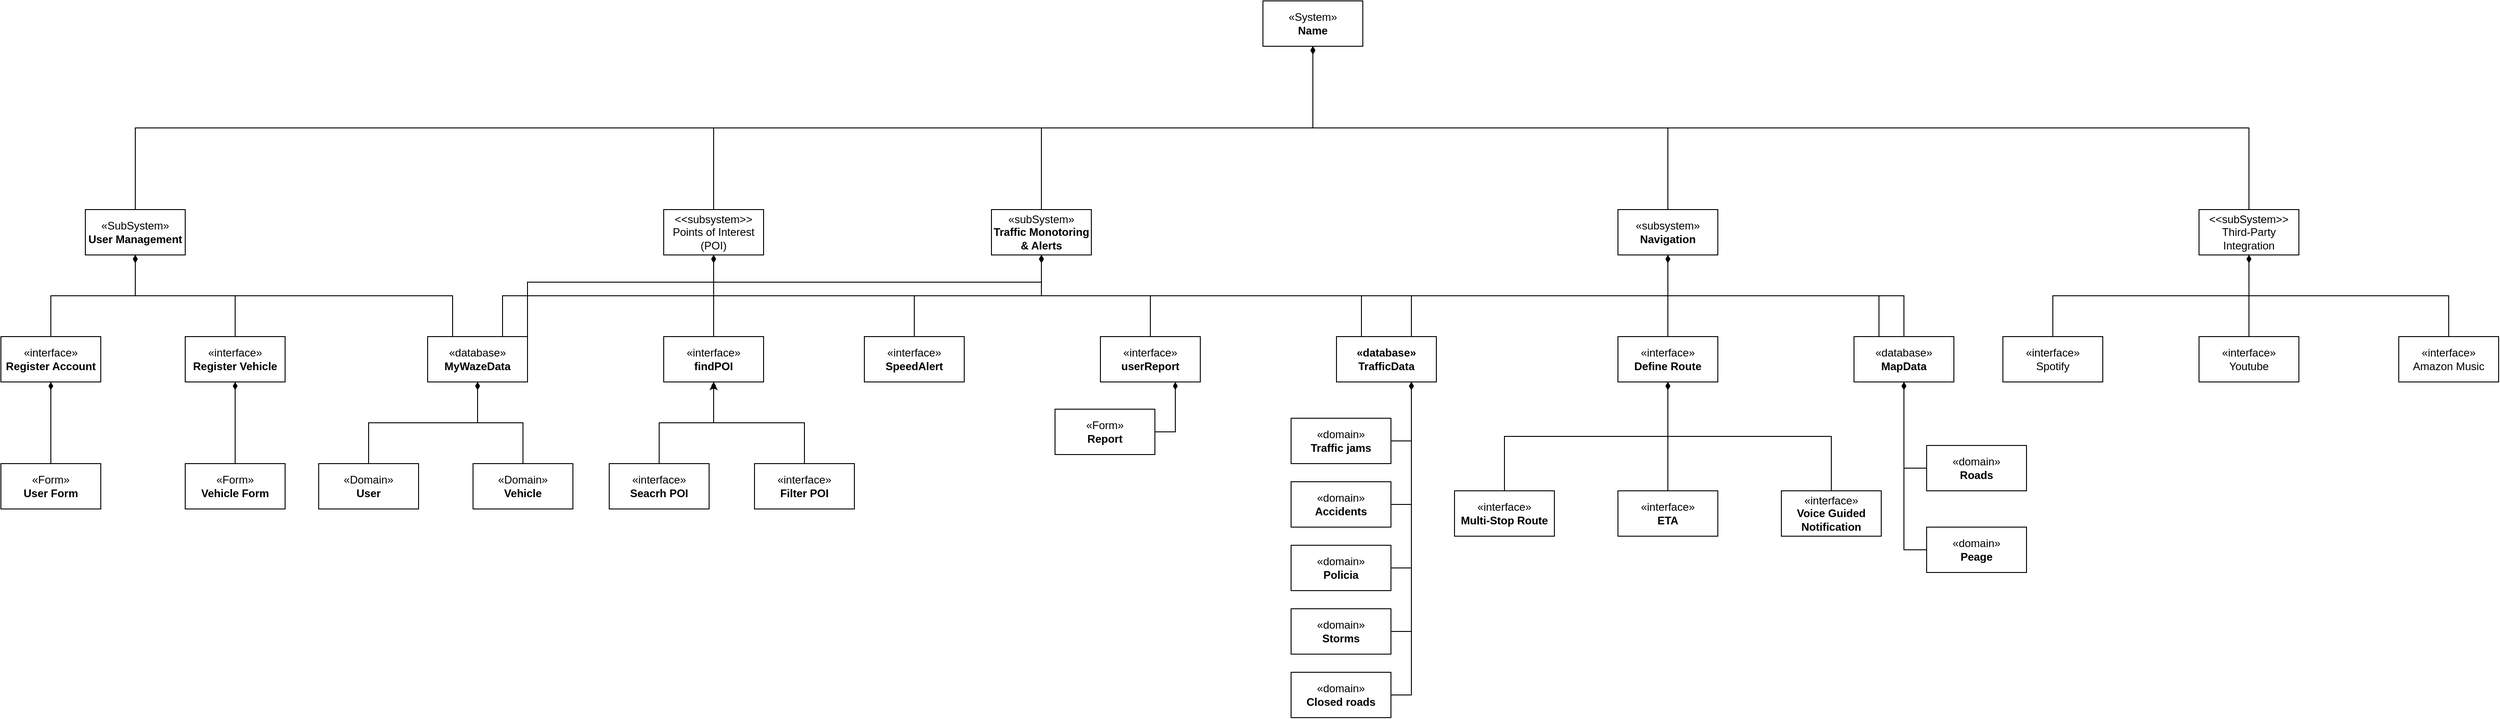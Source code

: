 <mxfile version="27.0.6">
  <diagram name="Page-1" id="rv70FW1noNGGTZR8Txte">
    <mxGraphModel dx="1915" dy="568" grid="1" gridSize="10" guides="1" tooltips="1" connect="1" arrows="1" fold="1" page="1" pageScale="1" pageWidth="827" pageHeight="1169" math="0" shadow="0">
      <root>
        <mxCell id="0" />
        <mxCell id="1" parent="0" />
        <mxCell id="NYa0R-SMuXHiYhOAjpid-2" value="«System»&lt;br&gt;&lt;b&gt;Name&lt;/b&gt;" style="html=1;whiteSpace=wrap;" parent="1" vertex="1">
          <mxGeometry x="780" y="20" width="110" height="50" as="geometry" />
        </mxCell>
        <mxCell id="NYa0R-SMuXHiYhOAjpid-31" style="edgeStyle=orthogonalEdgeStyle;rounded=0;orthogonalLoop=1;jettySize=auto;html=1;exitX=0.5;exitY=0;exitDx=0;exitDy=0;entryX=0.5;entryY=1;entryDx=0;entryDy=0;endArrow=diamondThin;endFill=1;" parent="1" source="NYa0R-SMuXHiYhOAjpid-3" target="NYa0R-SMuXHiYhOAjpid-2" edge="1">
          <mxGeometry relative="1" as="geometry" />
        </mxCell>
        <mxCell id="NYa0R-SMuXHiYhOAjpid-3" value="«SubSystem»&lt;br&gt;&lt;b&gt;User Management&lt;/b&gt;" style="html=1;whiteSpace=wrap;" parent="1" vertex="1">
          <mxGeometry x="-517" y="250" width="110" height="50" as="geometry" />
        </mxCell>
        <mxCell id="NYa0R-SMuXHiYhOAjpid-53" style="edgeStyle=orthogonalEdgeStyle;rounded=0;orthogonalLoop=1;jettySize=auto;html=1;exitX=0.5;exitY=0;exitDx=0;exitDy=0;entryX=0.5;entryY=1;entryDx=0;entryDy=0;endArrow=diamondThin;endFill=1;" parent="1" source="NYa0R-SMuXHiYhOAjpid-10" target="NYa0R-SMuXHiYhOAjpid-3" edge="1">
          <mxGeometry relative="1" as="geometry" />
        </mxCell>
        <mxCell id="NYa0R-SMuXHiYhOAjpid-10" value="«interface»&lt;br&gt;&lt;b&gt;Register Account&lt;/b&gt;" style="html=1;whiteSpace=wrap;" parent="1" vertex="1">
          <mxGeometry x="-610" y="390" width="110" height="50" as="geometry" />
        </mxCell>
        <mxCell id="NYa0R-SMuXHiYhOAjpid-51" style="edgeStyle=orthogonalEdgeStyle;rounded=0;orthogonalLoop=1;jettySize=auto;html=1;exitX=0.5;exitY=0;exitDx=0;exitDy=0;entryX=0.5;entryY=1;entryDx=0;entryDy=0;endArrow=diamondThin;endFill=1;" parent="1" source="NYa0R-SMuXHiYhOAjpid-11" target="NYa0R-SMuXHiYhOAjpid-3" edge="1">
          <mxGeometry relative="1" as="geometry" />
        </mxCell>
        <mxCell id="NYa0R-SMuXHiYhOAjpid-11" value="«interface»&lt;br&gt;&lt;b&gt;Register Vehicle&lt;/b&gt;" style="html=1;whiteSpace=wrap;" parent="1" vertex="1">
          <mxGeometry x="-407" y="390" width="110" height="50" as="geometry" />
        </mxCell>
        <mxCell id="NYa0R-SMuXHiYhOAjpid-60" style="edgeStyle=orthogonalEdgeStyle;rounded=0;orthogonalLoop=1;jettySize=auto;html=1;exitX=0.25;exitY=0;exitDx=0;exitDy=0;entryX=0.5;entryY=1;entryDx=0;entryDy=0;endArrow=diamondThin;endFill=1;" parent="1" source="NYa0R-SMuXHiYhOAjpid-13" target="NYa0R-SMuXHiYhOAjpid-3" edge="1">
          <mxGeometry relative="1" as="geometry" />
        </mxCell>
        <mxCell id="NYa0R-SMuXHiYhOAjpid-61" style="edgeStyle=orthogonalEdgeStyle;rounded=0;orthogonalLoop=1;jettySize=auto;html=1;exitX=0.75;exitY=0;exitDx=0;exitDy=0;entryX=0.5;entryY=1;entryDx=0;entryDy=0;endArrow=diamondThin;endFill=1;" parent="1" source="NYa0R-SMuXHiYhOAjpid-13" target="NYa0R-SMuXHiYhOAjpid-24" edge="1">
          <mxGeometry relative="1" as="geometry" />
        </mxCell>
        <mxCell id="ZADUOhebhtJnV6KTccMP-1" style="edgeStyle=orthogonalEdgeStyle;rounded=0;orthogonalLoop=1;jettySize=auto;html=1;exitX=1;exitY=0;exitDx=0;exitDy=0;entryX=0.5;entryY=1;entryDx=0;entryDy=0;endArrow=diamondThin;endFill=1;" edge="1" parent="1" source="NYa0R-SMuXHiYhOAjpid-13" target="NYa0R-SMuXHiYhOAjpid-16">
          <mxGeometry relative="1" as="geometry">
            <Array as="points">
              <mxPoint x="-30" y="330" />
              <mxPoint x="536" y="330" />
            </Array>
          </mxGeometry>
        </mxCell>
        <mxCell id="NYa0R-SMuXHiYhOAjpid-13" value="«database»&lt;br&gt;&lt;b&gt;MyWazeData&lt;/b&gt;" style="html=1;whiteSpace=wrap;" parent="1" vertex="1">
          <mxGeometry x="-140" y="390" width="110" height="50" as="geometry" />
        </mxCell>
        <mxCell id="NYa0R-SMuXHiYhOAjpid-47" style="edgeStyle=orthogonalEdgeStyle;rounded=0;orthogonalLoop=1;jettySize=auto;html=1;exitX=0.5;exitY=0;exitDx=0;exitDy=0;entryX=0.5;entryY=1;entryDx=0;entryDy=0;endArrow=diamondThin;endFill=1;" parent="1" source="NYa0R-SMuXHiYhOAjpid-14" target="NYa0R-SMuXHiYhOAjpid-16" edge="1">
          <mxGeometry relative="1" as="geometry" />
        </mxCell>
        <mxCell id="NYa0R-SMuXHiYhOAjpid-14" value="«interface»&lt;br&gt;&lt;b&gt;SpeedAlert&lt;/b&gt;" style="html=1;whiteSpace=wrap;" parent="1" vertex="1">
          <mxGeometry x="341" y="390" width="110" height="50" as="geometry" />
        </mxCell>
        <mxCell id="NYa0R-SMuXHiYhOAjpid-49" style="edgeStyle=orthogonalEdgeStyle;rounded=0;orthogonalLoop=1;jettySize=auto;html=1;exitX=0.5;exitY=0;exitDx=0;exitDy=0;entryX=0.5;entryY=1;entryDx=0;entryDy=0;endArrow=diamondThin;endFill=1;" parent="1" source="NYa0R-SMuXHiYhOAjpid-15" target="NYa0R-SMuXHiYhOAjpid-16" edge="1">
          <mxGeometry relative="1" as="geometry" />
        </mxCell>
        <mxCell id="NYa0R-SMuXHiYhOAjpid-15" value="«interface»&lt;br&gt;&lt;b&gt;userReport&lt;/b&gt;" style="html=1;whiteSpace=wrap;" parent="1" vertex="1">
          <mxGeometry x="601" y="390" width="110" height="50" as="geometry" />
        </mxCell>
        <mxCell id="NYa0R-SMuXHiYhOAjpid-32" style="edgeStyle=orthogonalEdgeStyle;rounded=0;orthogonalLoop=1;jettySize=auto;html=1;exitX=0.5;exitY=0;exitDx=0;exitDy=0;entryX=0.5;entryY=1;entryDx=0;entryDy=0;endArrow=diamondThin;endFill=1;" parent="1" source="NYa0R-SMuXHiYhOAjpid-16" target="NYa0R-SMuXHiYhOAjpid-2" edge="1">
          <mxGeometry relative="1" as="geometry" />
        </mxCell>
        <mxCell id="NYa0R-SMuXHiYhOAjpid-16" value="«subSystem»&lt;br&gt;&lt;b&gt;Traffic Monotoring &amp;amp; Alerts&lt;/b&gt;" style="html=1;whiteSpace=wrap;" parent="1" vertex="1">
          <mxGeometry x="481" y="250" width="110" height="50" as="geometry" />
        </mxCell>
        <mxCell id="NYa0R-SMuXHiYhOAjpid-55" style="edgeStyle=orthogonalEdgeStyle;rounded=0;orthogonalLoop=1;jettySize=auto;html=1;exitX=0.25;exitY=0;exitDx=0;exitDy=0;entryX=0.5;entryY=1;entryDx=0;entryDy=0;endArrow=diamondThin;endFill=1;" parent="1" source="NYa0R-SMuXHiYhOAjpid-17" target="NYa0R-SMuXHiYhOAjpid-16" edge="1">
          <mxGeometry relative="1" as="geometry" />
        </mxCell>
        <mxCell id="NYa0R-SMuXHiYhOAjpid-88" style="edgeStyle=orthogonalEdgeStyle;rounded=0;orthogonalLoop=1;jettySize=auto;html=1;exitX=0.75;exitY=0;exitDx=0;exitDy=0;entryX=0.5;entryY=1;entryDx=0;entryDy=0;endArrow=diamondThin;endFill=1;" parent="1" source="NYa0R-SMuXHiYhOAjpid-17" target="NYa0R-SMuXHiYhOAjpid-18" edge="1">
          <mxGeometry relative="1" as="geometry" />
        </mxCell>
        <mxCell id="NYa0R-SMuXHiYhOAjpid-17" value="«database»&lt;br&gt;&lt;span&gt;TrafficData&lt;/span&gt;" style="html=1;whiteSpace=wrap;fontStyle=1" parent="1" vertex="1">
          <mxGeometry x="861" y="390" width="110" height="50" as="geometry" />
        </mxCell>
        <mxCell id="NYa0R-SMuXHiYhOAjpid-33" style="edgeStyle=orthogonalEdgeStyle;rounded=0;orthogonalLoop=1;jettySize=auto;html=1;exitX=0.5;exitY=0;exitDx=0;exitDy=0;entryX=0.5;entryY=1;entryDx=0;entryDy=0;endArrow=diamondThin;endFill=1;" parent="1" source="NYa0R-SMuXHiYhOAjpid-18" target="NYa0R-SMuXHiYhOAjpid-2" edge="1">
          <mxGeometry relative="1" as="geometry" />
        </mxCell>
        <mxCell id="NYa0R-SMuXHiYhOAjpid-18" value="«subsystem»&lt;br&gt;&lt;b&gt;Navigation&lt;/b&gt;" style="html=1;whiteSpace=wrap;" parent="1" vertex="1">
          <mxGeometry x="1171" y="250" width="110" height="50" as="geometry" />
        </mxCell>
        <mxCell id="NYa0R-SMuXHiYhOAjpid-40" style="edgeStyle=orthogonalEdgeStyle;rounded=0;orthogonalLoop=1;jettySize=auto;html=1;exitX=0.5;exitY=0;exitDx=0;exitDy=0;entryX=0.5;entryY=1;entryDx=0;entryDy=0;endArrow=diamondThin;endFill=1;" parent="1" source="NYa0R-SMuXHiYhOAjpid-19" target="NYa0R-SMuXHiYhOAjpid-18" edge="1">
          <mxGeometry relative="1" as="geometry" />
        </mxCell>
        <mxCell id="NYa0R-SMuXHiYhOAjpid-19" value="«interface»&lt;br&gt;&lt;b&gt;Define Route&lt;/b&gt;" style="html=1;whiteSpace=wrap;" parent="1" vertex="1">
          <mxGeometry x="1171" y="390" width="110" height="50" as="geometry" />
        </mxCell>
        <mxCell id="NYa0R-SMuXHiYhOAjpid-41" style="edgeStyle=orthogonalEdgeStyle;rounded=0;orthogonalLoop=1;jettySize=auto;html=1;exitX=0.5;exitY=0;exitDx=0;exitDy=0;entryX=0.5;entryY=1;entryDx=0;entryDy=0;endArrow=diamondThin;endFill=1;" parent="1" source="NYa0R-SMuXHiYhOAjpid-21" target="NYa0R-SMuXHiYhOAjpid-19" edge="1">
          <mxGeometry relative="1" as="geometry" />
        </mxCell>
        <mxCell id="NYa0R-SMuXHiYhOAjpid-21" value="«interface»&lt;br&gt;&lt;b&gt;Multi-Stop Route&lt;/b&gt;" style="html=1;whiteSpace=wrap;" parent="1" vertex="1">
          <mxGeometry x="991" y="560" width="110" height="50" as="geometry" />
        </mxCell>
        <mxCell id="NYa0R-SMuXHiYhOAjpid-44" style="edgeStyle=orthogonalEdgeStyle;rounded=0;orthogonalLoop=1;jettySize=auto;html=1;exitX=0.5;exitY=0;exitDx=0;exitDy=0;entryX=0.5;entryY=1;entryDx=0;entryDy=0;endArrow=diamondThin;endFill=1;" parent="1" source="NYa0R-SMuXHiYhOAjpid-22" target="NYa0R-SMuXHiYhOAjpid-19" edge="1">
          <mxGeometry relative="1" as="geometry" />
        </mxCell>
        <mxCell id="NYa0R-SMuXHiYhOAjpid-22" value="«interface»&lt;br&gt;&lt;b&gt;ETA&lt;/b&gt;" style="html=1;whiteSpace=wrap;" parent="1" vertex="1">
          <mxGeometry x="1171" y="560" width="110" height="50" as="geometry" />
        </mxCell>
        <mxCell id="NYa0R-SMuXHiYhOAjpid-45" style="edgeStyle=orthogonalEdgeStyle;rounded=0;orthogonalLoop=1;jettySize=auto;html=1;exitX=0.5;exitY=0;exitDx=0;exitDy=0;entryX=0.5;entryY=1;entryDx=0;entryDy=0;endArrow=diamondThin;endFill=1;" parent="1" source="NYa0R-SMuXHiYhOAjpid-23" target="NYa0R-SMuXHiYhOAjpid-19" edge="1">
          <mxGeometry relative="1" as="geometry" />
        </mxCell>
        <mxCell id="NYa0R-SMuXHiYhOAjpid-23" value="«interface»&lt;br&gt;&lt;b&gt;Voice Guided Notification&lt;/b&gt;" style="html=1;whiteSpace=wrap;" parent="1" vertex="1">
          <mxGeometry x="1351" y="560" width="110" height="50" as="geometry" />
        </mxCell>
        <mxCell id="NYa0R-SMuXHiYhOAjpid-34" style="edgeStyle=orthogonalEdgeStyle;rounded=0;orthogonalLoop=1;jettySize=auto;html=1;exitX=0.5;exitY=0;exitDx=0;exitDy=0;entryX=0.5;entryY=1;entryDx=0;entryDy=0;endArrow=diamondThin;endFill=1;" parent="1" source="NYa0R-SMuXHiYhOAjpid-24" target="NYa0R-SMuXHiYhOAjpid-2" edge="1">
          <mxGeometry relative="1" as="geometry" />
        </mxCell>
        <mxCell id="NYa0R-SMuXHiYhOAjpid-24" value="&lt;div&gt;&amp;lt;&amp;lt;subsystem&amp;gt;&amp;gt;&lt;/div&gt;Points of Interest (POI)" style="html=1;whiteSpace=wrap;" parent="1" vertex="1">
          <mxGeometry x="120" y="250" width="110" height="50" as="geometry" />
        </mxCell>
        <mxCell id="NYa0R-SMuXHiYhOAjpid-39" style="edgeStyle=orthogonalEdgeStyle;rounded=0;orthogonalLoop=1;jettySize=auto;html=1;exitX=0.5;exitY=0;exitDx=0;exitDy=0;entryX=0.5;entryY=1;entryDx=0;entryDy=0;endArrow=diamondThin;endFill=1;" parent="1" source="NYa0R-SMuXHiYhOAjpid-25" target="NYa0R-SMuXHiYhOAjpid-24" edge="1">
          <mxGeometry relative="1" as="geometry" />
        </mxCell>
        <mxCell id="NYa0R-SMuXHiYhOAjpid-25" value="«interface»&lt;br&gt;&lt;b&gt;findPOI&lt;/b&gt;" style="html=1;whiteSpace=wrap;" parent="1" vertex="1">
          <mxGeometry x="120" y="390" width="110" height="50" as="geometry" />
        </mxCell>
        <mxCell id="NYa0R-SMuXHiYhOAjpid-35" style="edgeStyle=orthogonalEdgeStyle;rounded=0;orthogonalLoop=1;jettySize=auto;html=1;exitX=0.5;exitY=0;exitDx=0;exitDy=0;entryX=0.5;entryY=1;entryDx=0;entryDy=0;endArrow=diamondThin;endFill=1;" parent="1" source="NYa0R-SMuXHiYhOAjpid-26" target="NYa0R-SMuXHiYhOAjpid-2" edge="1">
          <mxGeometry relative="1" as="geometry" />
        </mxCell>
        <mxCell id="NYa0R-SMuXHiYhOAjpid-26" value="&lt;div&gt;&amp;lt;&amp;lt;subSystem&amp;gt;&amp;gt;&lt;/div&gt;Third-Party Integration" style="html=1;whiteSpace=wrap;" parent="1" vertex="1">
          <mxGeometry x="1811" y="250" width="110" height="50" as="geometry" />
        </mxCell>
        <mxCell id="NYa0R-SMuXHiYhOAjpid-38" style="edgeStyle=orthogonalEdgeStyle;rounded=0;orthogonalLoop=1;jettySize=auto;html=1;exitX=0.5;exitY=0;exitDx=0;exitDy=0;entryX=0.5;entryY=1;entryDx=0;entryDy=0;endArrow=diamondThin;endFill=1;" parent="1" source="NYa0R-SMuXHiYhOAjpid-28" target="NYa0R-SMuXHiYhOAjpid-26" edge="1">
          <mxGeometry relative="1" as="geometry" />
        </mxCell>
        <mxCell id="NYa0R-SMuXHiYhOAjpid-28" value="«interface»&lt;br&gt;Spotify" style="html=1;whiteSpace=wrap;" parent="1" vertex="1">
          <mxGeometry x="1595" y="390" width="110" height="50" as="geometry" />
        </mxCell>
        <mxCell id="NYa0R-SMuXHiYhOAjpid-36" style="edgeStyle=orthogonalEdgeStyle;rounded=0;orthogonalLoop=1;jettySize=auto;html=1;exitX=0.5;exitY=0;exitDx=0;exitDy=0;entryX=0.5;entryY=1;entryDx=0;entryDy=0;endArrow=diamondThin;endFill=1;" parent="1" source="NYa0R-SMuXHiYhOAjpid-29" target="NYa0R-SMuXHiYhOAjpid-26" edge="1">
          <mxGeometry relative="1" as="geometry" />
        </mxCell>
        <mxCell id="NYa0R-SMuXHiYhOAjpid-29" value="«interface»&lt;br&gt;Youtube" style="html=1;whiteSpace=wrap;" parent="1" vertex="1">
          <mxGeometry x="1811" y="390" width="110" height="50" as="geometry" />
        </mxCell>
        <mxCell id="NYa0R-SMuXHiYhOAjpid-37" style="edgeStyle=orthogonalEdgeStyle;rounded=0;orthogonalLoop=1;jettySize=auto;html=1;exitX=0.5;exitY=0;exitDx=0;exitDy=0;entryX=0.5;entryY=1;entryDx=0;entryDy=0;endArrow=diamondThin;endFill=1;" parent="1" source="NYa0R-SMuXHiYhOAjpid-30" target="NYa0R-SMuXHiYhOAjpid-26" edge="1">
          <mxGeometry relative="1" as="geometry" />
        </mxCell>
        <mxCell id="NYa0R-SMuXHiYhOAjpid-30" value="«interface»&lt;br&gt;Amazon Music" style="html=1;whiteSpace=wrap;" parent="1" vertex="1">
          <mxGeometry x="2031" y="390" width="110" height="50" as="geometry" />
        </mxCell>
        <mxCell id="NYa0R-SMuXHiYhOAjpid-63" style="edgeStyle=orthogonalEdgeStyle;rounded=0;orthogonalLoop=1;jettySize=auto;html=1;exitX=0.5;exitY=0;exitDx=0;exitDy=0;entryX=0.5;entryY=1;entryDx=0;entryDy=0;endArrow=diamondThin;endFill=1;" parent="1" source="NYa0R-SMuXHiYhOAjpid-62" target="NYa0R-SMuXHiYhOAjpid-18" edge="1">
          <mxGeometry relative="1" as="geometry" />
        </mxCell>
        <mxCell id="ZADUOhebhtJnV6KTccMP-3" style="edgeStyle=orthogonalEdgeStyle;rounded=0;orthogonalLoop=1;jettySize=auto;html=1;exitX=0.25;exitY=0;exitDx=0;exitDy=0;entryX=0.5;entryY=1;entryDx=0;entryDy=0;endArrow=diamondThin;endFill=1;" edge="1" parent="1" source="NYa0R-SMuXHiYhOAjpid-62" target="NYa0R-SMuXHiYhOAjpid-24">
          <mxGeometry relative="1" as="geometry" />
        </mxCell>
        <mxCell id="NYa0R-SMuXHiYhOAjpid-62" value="«database»&lt;br&gt;&lt;b&gt;MapData&lt;/b&gt;" style="html=1;whiteSpace=wrap;" parent="1" vertex="1">
          <mxGeometry x="1431" y="390" width="110" height="50" as="geometry" />
        </mxCell>
        <mxCell id="NYa0R-SMuXHiYhOAjpid-69" style="edgeStyle=orthogonalEdgeStyle;rounded=0;orthogonalLoop=1;jettySize=auto;html=1;exitX=0.5;exitY=0;exitDx=0;exitDy=0;entryX=0.5;entryY=1;entryDx=0;entryDy=0;endArrow=diamondThin;endFill=1;" parent="1" source="NYa0R-SMuXHiYhOAjpid-65" target="NYa0R-SMuXHiYhOAjpid-13" edge="1">
          <mxGeometry relative="1" as="geometry" />
        </mxCell>
        <mxCell id="NYa0R-SMuXHiYhOAjpid-65" value="«Domain»&lt;br&gt;&lt;b&gt;User&lt;/b&gt;" style="html=1;whiteSpace=wrap;" parent="1" vertex="1">
          <mxGeometry x="-260" y="530" width="110" height="50" as="geometry" />
        </mxCell>
        <mxCell id="NYa0R-SMuXHiYhOAjpid-70" style="edgeStyle=orthogonalEdgeStyle;rounded=0;orthogonalLoop=1;jettySize=auto;html=1;exitX=0.5;exitY=0;exitDx=0;exitDy=0;entryX=0.5;entryY=1;entryDx=0;entryDy=0;endArrow=diamondThin;endFill=1;" parent="1" source="NYa0R-SMuXHiYhOAjpid-67" target="NYa0R-SMuXHiYhOAjpid-13" edge="1">
          <mxGeometry relative="1" as="geometry" />
        </mxCell>
        <mxCell id="NYa0R-SMuXHiYhOAjpid-67" value="«Domain»&lt;br&gt;&lt;b&gt;Vehicle&lt;/b&gt;" style="html=1;whiteSpace=wrap;" parent="1" vertex="1">
          <mxGeometry x="-90" y="530" width="110" height="50" as="geometry" />
        </mxCell>
        <mxCell id="NYa0R-SMuXHiYhOAjpid-72" style="edgeStyle=orthogonalEdgeStyle;rounded=0;orthogonalLoop=1;jettySize=auto;html=1;exitX=0;exitY=0.5;exitDx=0;exitDy=0;entryX=0.5;entryY=1;entryDx=0;entryDy=0;endArrow=diamondThin;endFill=1;" parent="1" source="NYa0R-SMuXHiYhOAjpid-71" target="NYa0R-SMuXHiYhOAjpid-62" edge="1">
          <mxGeometry relative="1" as="geometry" />
        </mxCell>
        <mxCell id="NYa0R-SMuXHiYhOAjpid-71" value="«domain»&lt;br&gt;&lt;b&gt;Roads&lt;/b&gt;" style="html=1;whiteSpace=wrap;" parent="1" vertex="1">
          <mxGeometry x="1511" y="510" width="110" height="50" as="geometry" />
        </mxCell>
        <mxCell id="NYa0R-SMuXHiYhOAjpid-75" style="edgeStyle=orthogonalEdgeStyle;rounded=0;orthogonalLoop=1;jettySize=auto;html=1;exitX=0;exitY=0.5;exitDx=0;exitDy=0;entryX=0.5;entryY=1;entryDx=0;entryDy=0;endArrow=diamondThin;endFill=1;" parent="1" source="NYa0R-SMuXHiYhOAjpid-74" target="NYa0R-SMuXHiYhOAjpid-62" edge="1">
          <mxGeometry relative="1" as="geometry" />
        </mxCell>
        <mxCell id="NYa0R-SMuXHiYhOAjpid-74" value="«domain»&lt;br&gt;&lt;b&gt;Peage&lt;/b&gt;" style="html=1;whiteSpace=wrap;" parent="1" vertex="1">
          <mxGeometry x="1511" y="600" width="110" height="50" as="geometry" />
        </mxCell>
        <mxCell id="NYa0R-SMuXHiYhOAjpid-94" style="edgeStyle=orthogonalEdgeStyle;rounded=0;orthogonalLoop=1;jettySize=auto;html=1;exitX=1;exitY=0.5;exitDx=0;exitDy=0;entryX=0.75;entryY=1;entryDx=0;entryDy=0;endArrow=diamondThin;endFill=1;" parent="1" source="NYa0R-SMuXHiYhOAjpid-76" target="NYa0R-SMuXHiYhOAjpid-17" edge="1">
          <mxGeometry relative="1" as="geometry" />
        </mxCell>
        <mxCell id="NYa0R-SMuXHiYhOAjpid-76" value="«domain»&lt;br&gt;&lt;b&gt;Traffic jams&lt;/b&gt;" style="html=1;whiteSpace=wrap;" parent="1" vertex="1">
          <mxGeometry x="811" y="480" width="110" height="50" as="geometry" />
        </mxCell>
        <mxCell id="NYa0R-SMuXHiYhOAjpid-95" style="edgeStyle=orthogonalEdgeStyle;rounded=0;orthogonalLoop=1;jettySize=auto;html=1;exitX=1;exitY=0.5;exitDx=0;exitDy=0;entryX=0.75;entryY=1;entryDx=0;entryDy=0;endArrow=diamondThin;endFill=1;" parent="1" source="NYa0R-SMuXHiYhOAjpid-77" target="NYa0R-SMuXHiYhOAjpid-17" edge="1">
          <mxGeometry relative="1" as="geometry" />
        </mxCell>
        <mxCell id="NYa0R-SMuXHiYhOAjpid-77" value="«domain»&lt;br&gt;&lt;b&gt;Accidents&lt;/b&gt;" style="html=1;whiteSpace=wrap;" parent="1" vertex="1">
          <mxGeometry x="811" y="550" width="110" height="50" as="geometry" />
        </mxCell>
        <mxCell id="NYa0R-SMuXHiYhOAjpid-97" style="edgeStyle=orthogonalEdgeStyle;rounded=0;orthogonalLoop=1;jettySize=auto;html=1;exitX=1;exitY=0.5;exitDx=0;exitDy=0;entryX=0.75;entryY=1;entryDx=0;entryDy=0;endArrow=diamondThin;endFill=1;" parent="1" source="NYa0R-SMuXHiYhOAjpid-78" target="NYa0R-SMuXHiYhOAjpid-17" edge="1">
          <mxGeometry relative="1" as="geometry" />
        </mxCell>
        <mxCell id="NYa0R-SMuXHiYhOAjpid-78" value="«domain»&lt;br&gt;&lt;b&gt;Policia&lt;/b&gt;" style="html=1;whiteSpace=wrap;" parent="1" vertex="1">
          <mxGeometry x="811" y="620" width="110" height="50" as="geometry" />
        </mxCell>
        <mxCell id="NYa0R-SMuXHiYhOAjpid-99" style="edgeStyle=orthogonalEdgeStyle;rounded=0;orthogonalLoop=1;jettySize=auto;html=1;exitX=1;exitY=0.5;exitDx=0;exitDy=0;entryX=0.75;entryY=1;entryDx=0;entryDy=0;endArrow=diamondThin;endFill=1;" parent="1" source="NYa0R-SMuXHiYhOAjpid-79" target="NYa0R-SMuXHiYhOAjpid-17" edge="1">
          <mxGeometry relative="1" as="geometry" />
        </mxCell>
        <mxCell id="NYa0R-SMuXHiYhOAjpid-79" value="«domain»&lt;br&gt;&lt;b&gt;Closed roads&lt;/b&gt;" style="html=1;whiteSpace=wrap;" parent="1" vertex="1">
          <mxGeometry x="811" y="760" width="110" height="50" as="geometry" />
        </mxCell>
        <mxCell id="NYa0R-SMuXHiYhOAjpid-98" style="edgeStyle=orthogonalEdgeStyle;rounded=0;orthogonalLoop=1;jettySize=auto;html=1;exitX=1;exitY=0.5;exitDx=0;exitDy=0;entryX=0.75;entryY=1;entryDx=0;entryDy=0;endArrow=diamondThin;endFill=1;" parent="1" source="NYa0R-SMuXHiYhOAjpid-80" target="NYa0R-SMuXHiYhOAjpid-17" edge="1">
          <mxGeometry relative="1" as="geometry" />
        </mxCell>
        <mxCell id="NYa0R-SMuXHiYhOAjpid-80" value="«domain»&lt;br&gt;&lt;b&gt;Storms&lt;/b&gt;" style="html=1;whiteSpace=wrap;" parent="1" vertex="1">
          <mxGeometry x="811" y="690" width="110" height="50" as="geometry" />
        </mxCell>
        <mxCell id="NYa0R-SMuXHiYhOAjpid-102" style="edgeStyle=orthogonalEdgeStyle;rounded=0;orthogonalLoop=1;jettySize=auto;html=1;exitX=1;exitY=0.5;exitDx=0;exitDy=0;entryX=0.75;entryY=1;entryDx=0;entryDy=0;endArrow=diamondThin;endFill=1;" parent="1" source="NYa0R-SMuXHiYhOAjpid-100" target="NYa0R-SMuXHiYhOAjpid-15" edge="1">
          <mxGeometry relative="1" as="geometry" />
        </mxCell>
        <mxCell id="NYa0R-SMuXHiYhOAjpid-100" value="«Form»&lt;br&gt;&lt;b&gt;Report&lt;/b&gt;" style="html=1;whiteSpace=wrap;" parent="1" vertex="1">
          <mxGeometry x="551" y="470" width="110" height="50" as="geometry" />
        </mxCell>
        <mxCell id="NYa0R-SMuXHiYhOAjpid-106" style="edgeStyle=orthogonalEdgeStyle;rounded=0;orthogonalLoop=1;jettySize=auto;html=1;exitX=0.5;exitY=0;exitDx=0;exitDy=0;entryX=0.5;entryY=1;entryDx=0;entryDy=0;endArrow=diamondThin;endFill=1;" parent="1" source="NYa0R-SMuXHiYhOAjpid-104" target="NYa0R-SMuXHiYhOAjpid-25" edge="1">
          <mxGeometry relative="1" as="geometry" />
        </mxCell>
        <mxCell id="NYa0R-SMuXHiYhOAjpid-104" value="«interface»&lt;br&gt;&lt;b&gt;Seacrh POI&lt;/b&gt;" style="html=1;whiteSpace=wrap;" parent="1" vertex="1">
          <mxGeometry x="60" y="530" width="110" height="50" as="geometry" />
        </mxCell>
        <mxCell id="NYa0R-SMuXHiYhOAjpid-107" style="edgeStyle=orthogonalEdgeStyle;rounded=0;orthogonalLoop=1;jettySize=auto;html=1;exitX=0.5;exitY=0;exitDx=0;exitDy=0;entryX=0.5;entryY=1;entryDx=0;entryDy=0;" parent="1" source="NYa0R-SMuXHiYhOAjpid-105" target="NYa0R-SMuXHiYhOAjpid-25" edge="1">
          <mxGeometry relative="1" as="geometry" />
        </mxCell>
        <mxCell id="NYa0R-SMuXHiYhOAjpid-105" value="«interface»&lt;br&gt;&lt;b&gt;Filter POI&lt;/b&gt;" style="html=1;whiteSpace=wrap;" parent="1" vertex="1">
          <mxGeometry x="220" y="530" width="110" height="50" as="geometry" />
        </mxCell>
        <mxCell id="NYa0R-SMuXHiYhOAjpid-111" style="edgeStyle=orthogonalEdgeStyle;rounded=0;orthogonalLoop=1;jettySize=auto;html=1;exitX=0.5;exitY=0;exitDx=0;exitDy=0;entryX=0.5;entryY=1;entryDx=0;entryDy=0;endArrow=diamondThin;endFill=1;" parent="1" source="NYa0R-SMuXHiYhOAjpid-109" target="NYa0R-SMuXHiYhOAjpid-10" edge="1">
          <mxGeometry relative="1" as="geometry" />
        </mxCell>
        <mxCell id="NYa0R-SMuXHiYhOAjpid-109" value="«Form»&lt;br&gt;&lt;b&gt;User Form&lt;/b&gt;" style="html=1;whiteSpace=wrap;" parent="1" vertex="1">
          <mxGeometry x="-610" y="530" width="110" height="50" as="geometry" />
        </mxCell>
        <mxCell id="NYa0R-SMuXHiYhOAjpid-112" style="edgeStyle=orthogonalEdgeStyle;rounded=0;orthogonalLoop=1;jettySize=auto;html=1;exitX=0.5;exitY=0;exitDx=0;exitDy=0;entryX=0.5;entryY=1;entryDx=0;entryDy=0;endArrow=diamondThin;endFill=1;" parent="1" source="NYa0R-SMuXHiYhOAjpid-110" target="NYa0R-SMuXHiYhOAjpid-11" edge="1">
          <mxGeometry relative="1" as="geometry" />
        </mxCell>
        <mxCell id="NYa0R-SMuXHiYhOAjpid-110" value="«Form»&lt;br&gt;&lt;b&gt;Vehicle Form&lt;/b&gt;" style="html=1;whiteSpace=wrap;" parent="1" vertex="1">
          <mxGeometry x="-407" y="530" width="110" height="50" as="geometry" />
        </mxCell>
      </root>
    </mxGraphModel>
  </diagram>
</mxfile>
